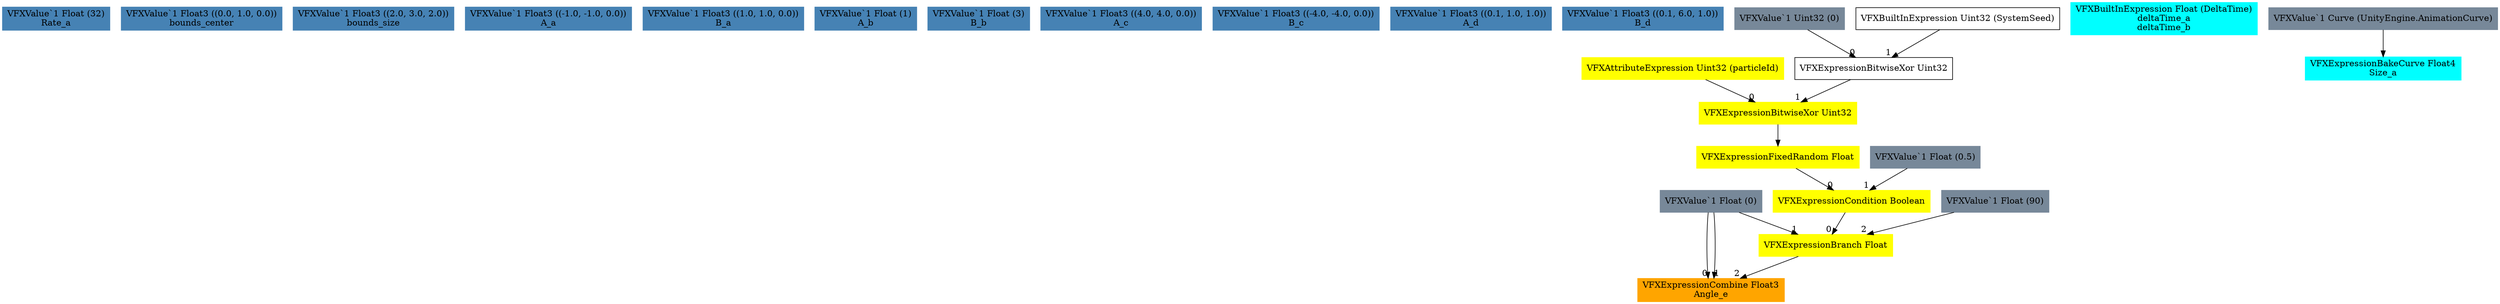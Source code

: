 digraph G {
node0 [shape="box" color="steelblue" style="filled" label="VFXValue`1 Float (32)
Rate_a"]
node1 [shape="box" color="steelblue" style="filled" label="VFXValue`1 Float3 ((0.0, 1.0, 0.0))
bounds_center"]
node2 [shape="box" color="steelblue" style="filled" label="VFXValue`1 Float3 ((2.0, 3.0, 2.0))
bounds_size"]
node3 [shape="box" color="steelblue" style="filled" label="VFXValue`1 Float3 ((-1.0, -1.0, 0.0))
A_a"]
node4 [shape="box" color="steelblue" style="filled" label="VFXValue`1 Float3 ((1.0, 1.0, 0.0))
B_a"]
node5 [shape="box" color="steelblue" style="filled" label="VFXValue`1 Float (1)
A_b"]
node6 [shape="box" color="steelblue" style="filled" label="VFXValue`1 Float (3)
B_b"]
node7 [shape="box" color="steelblue" style="filled" label="VFXValue`1 Float3 ((4.0, 4.0, 0.0))
A_c"]
node8 [shape="box" color="steelblue" style="filled" label="VFXValue`1 Float3 ((-4.0, -4.0, 0.0))
B_c"]
node9 [shape="box" color="steelblue" style="filled" label="VFXValue`1 Float3 ((0.1, 1.0, 1.0))
A_d"]
node10 [shape="box" color="steelblue" style="filled" label="VFXValue`1 Float3 ((0.1, 6.0, 1.0))
B_d"]
node11 [shape="box" color="orange" style="filled" label="VFXExpressionCombine Float3
Angle_e"]
node12 [shape="box" color="lightslategray" style="filled" label="VFXValue`1 Float (0)"]
node13 [shape="box" color="yellow" style="filled" label="VFXExpressionBranch Float"]
node14 [shape="box" color="yellow" style="filled" label="VFXExpressionCondition Boolean"]
node15 [shape="box" color="yellow" style="filled" label="VFXExpressionFixedRandom Float"]
node16 [shape="box" color="yellow" style="filled" label="VFXExpressionBitwiseXor Uint32"]
node17 [shape="box" color="yellow" style="filled" label="VFXAttributeExpression Uint32 (particleId)"]
node18 [shape="box" label="VFXExpressionBitwiseXor Uint32"]
node19 [shape="box" color="lightslategray" style="filled" label="VFXValue`1 Uint32 (0)"]
node20 [shape="box" label="VFXBuiltInExpression Uint32 (SystemSeed)"]
node21 [shape="box" color="lightslategray" style="filled" label="VFXValue`1 Float (0.5)"]
node22 [shape="box" color="lightslategray" style="filled" label="VFXValue`1 Float (90)"]
node23 [shape="box" color="cyan" style="filled" label="VFXBuiltInExpression Float (DeltaTime)
deltaTime_a
deltaTime_b"]
node24 [shape="box" color="cyan" style="filled" label="VFXExpressionBakeCurve Float4
Size_a"]
node25 [shape="box" color="lightslategray" style="filled" label="VFXValue`1 Curve (UnityEngine.AnimationCurve)"]
node12 -> node11 [headlabel="0"]
node12 -> node11 [headlabel="1"]
node13 -> node11 [headlabel="2"]
node14 -> node13 [headlabel="0"]
node12 -> node13 [headlabel="1"]
node22 -> node13 [headlabel="2"]
node15 -> node14 [headlabel="0"]
node21 -> node14 [headlabel="1"]
node16 -> node15 
node17 -> node16 [headlabel="0"]
node18 -> node16 [headlabel="1"]
node19 -> node18 [headlabel="0"]
node20 -> node18 [headlabel="1"]
node25 -> node24 
}

